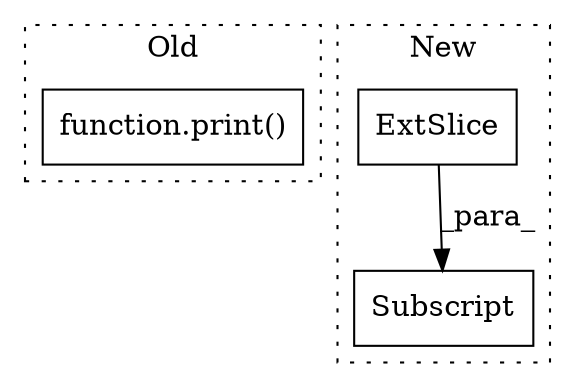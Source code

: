 digraph G {
subgraph cluster0 {
1 [label="function.print()" a="75" s="4695,4724" l="6,1" shape="box"];
label = "Old";
style="dotted";
}
subgraph cluster1 {
2 [label="ExtSlice" a="85" s="5613" l="6" shape="box"];
3 [label="Subscript" a="63" s="5613,0" l="12,0" shape="box"];
label = "New";
style="dotted";
}
2 -> 3 [label="_para_"];
}